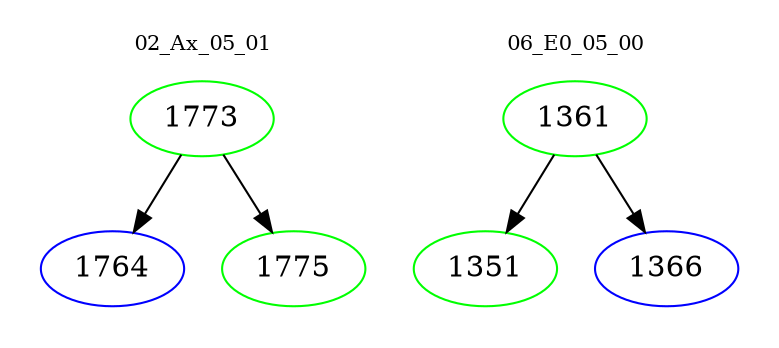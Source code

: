 digraph{
subgraph cluster_0 {
color = white
label = "02_Ax_05_01";
fontsize=10;
T0_1773 [label="1773", color="green"]
T0_1773 -> T0_1764 [color="black"]
T0_1764 [label="1764", color="blue"]
T0_1773 -> T0_1775 [color="black"]
T0_1775 [label="1775", color="green"]
}
subgraph cluster_1 {
color = white
label = "06_E0_05_00";
fontsize=10;
T1_1361 [label="1361", color="green"]
T1_1361 -> T1_1351 [color="black"]
T1_1351 [label="1351", color="green"]
T1_1361 -> T1_1366 [color="black"]
T1_1366 [label="1366", color="blue"]
}
}
